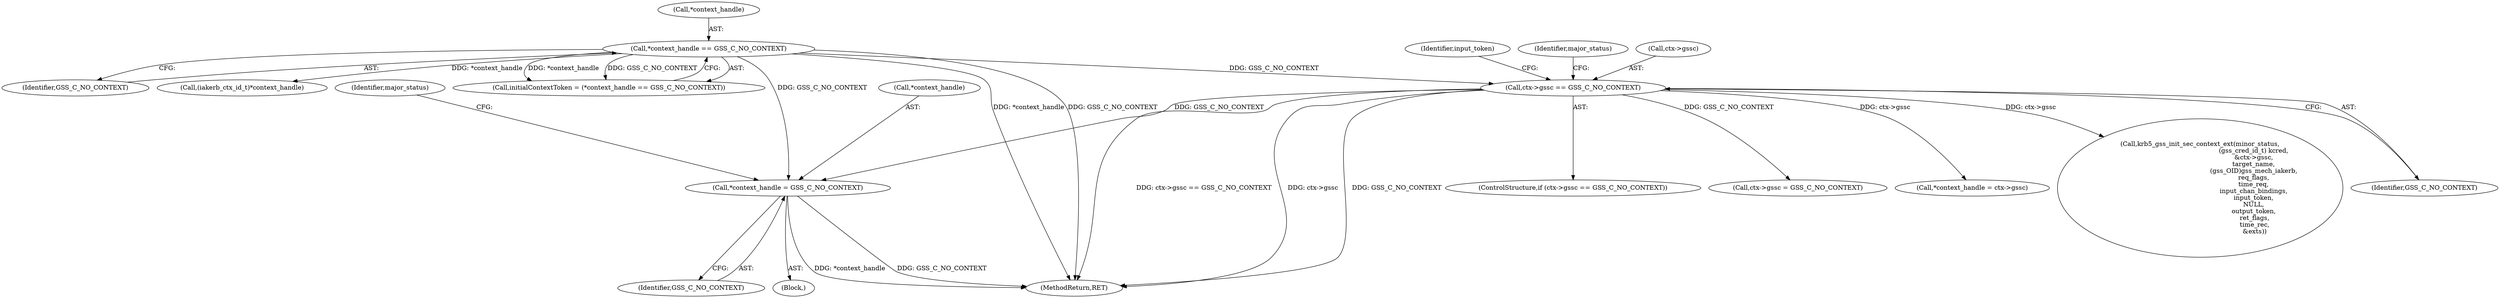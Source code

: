 digraph "0_krb5_e04f0283516e80d2f93366e0d479d13c9b5c8c2a_3@pointer" {
"1000423" [label="(Call,*context_handle = GSS_C_NO_CONTEXT)"];
"1000315" [label="(Call,ctx->gssc == GSS_C_NO_CONTEXT)"];
"1000132" [label="(Call,*context_handle == GSS_C_NO_CONTEXT)"];
"1000423" [label="(Call,*context_handle = GSS_C_NO_CONTEXT)"];
"1000314" [label="(ControlStructure,if (ctx->gssc == GSS_C_NO_CONTEXT))"];
"1000324" [label="(Identifier,major_status)"];
"1000420" [label="(Block,)"];
"1000316" [label="(Call,ctx->gssc)"];
"1000130" [label="(Call,initialContextToken = (*context_handle == GSS_C_NO_CONTEXT))"];
"1000133" [label="(Call,*context_handle)"];
"1000428" [label="(Identifier,major_status)"];
"1000359" [label="(Call,ctx->gssc = GSS_C_NO_CONTEXT)"];
"1000135" [label="(Identifier,GSS_C_NO_CONTEXT)"];
"1000429" [label="(MethodReturn,RET)"];
"1000353" [label="(Call,*context_handle = ctx->gssc)"];
"1000132" [label="(Call,*context_handle == GSS_C_NO_CONTEXT)"];
"1000321" [label="(Identifier,input_token)"];
"1000325" [label="(Call,krb5_gss_init_sec_context_ext(minor_status,\n                                                     (gss_cred_id_t) kcred,\n                                                     &ctx->gssc,\n                                                     target_name,\n                                                     (gss_OID)gss_mech_iakerb,\n                                                     req_flags,\n                                                     time_req,\n                                                     input_chan_bindings,\n                                                     input_token,\n                                                     NULL,\n                                                     output_token,\n                                                      ret_flags,\n                                                      time_rec,\n                                                      &exts))"];
"1000426" [label="(Identifier,GSS_C_NO_CONTEXT)"];
"1000319" [label="(Identifier,GSS_C_NO_CONTEXT)"];
"1000424" [label="(Call,*context_handle)"];
"1000186" [label="(Call,(iakerb_ctx_id_t)*context_handle)"];
"1000315" [label="(Call,ctx->gssc == GSS_C_NO_CONTEXT)"];
"1000423" -> "1000420"  [label="AST: "];
"1000423" -> "1000426"  [label="CFG: "];
"1000424" -> "1000423"  [label="AST: "];
"1000426" -> "1000423"  [label="AST: "];
"1000428" -> "1000423"  [label="CFG: "];
"1000423" -> "1000429"  [label="DDG: GSS_C_NO_CONTEXT"];
"1000423" -> "1000429"  [label="DDG: *context_handle"];
"1000315" -> "1000423"  [label="DDG: GSS_C_NO_CONTEXT"];
"1000132" -> "1000423"  [label="DDG: GSS_C_NO_CONTEXT"];
"1000315" -> "1000314"  [label="AST: "];
"1000315" -> "1000319"  [label="CFG: "];
"1000316" -> "1000315"  [label="AST: "];
"1000319" -> "1000315"  [label="AST: "];
"1000321" -> "1000315"  [label="CFG: "];
"1000324" -> "1000315"  [label="CFG: "];
"1000315" -> "1000429"  [label="DDG: ctx->gssc == GSS_C_NO_CONTEXT"];
"1000315" -> "1000429"  [label="DDG: ctx->gssc"];
"1000315" -> "1000429"  [label="DDG: GSS_C_NO_CONTEXT"];
"1000132" -> "1000315"  [label="DDG: GSS_C_NO_CONTEXT"];
"1000315" -> "1000325"  [label="DDG: ctx->gssc"];
"1000315" -> "1000353"  [label="DDG: ctx->gssc"];
"1000315" -> "1000359"  [label="DDG: GSS_C_NO_CONTEXT"];
"1000132" -> "1000130"  [label="AST: "];
"1000132" -> "1000135"  [label="CFG: "];
"1000133" -> "1000132"  [label="AST: "];
"1000135" -> "1000132"  [label="AST: "];
"1000130" -> "1000132"  [label="CFG: "];
"1000132" -> "1000429"  [label="DDG: *context_handle"];
"1000132" -> "1000429"  [label="DDG: GSS_C_NO_CONTEXT"];
"1000132" -> "1000130"  [label="DDG: *context_handle"];
"1000132" -> "1000130"  [label="DDG: GSS_C_NO_CONTEXT"];
"1000132" -> "1000186"  [label="DDG: *context_handle"];
}
